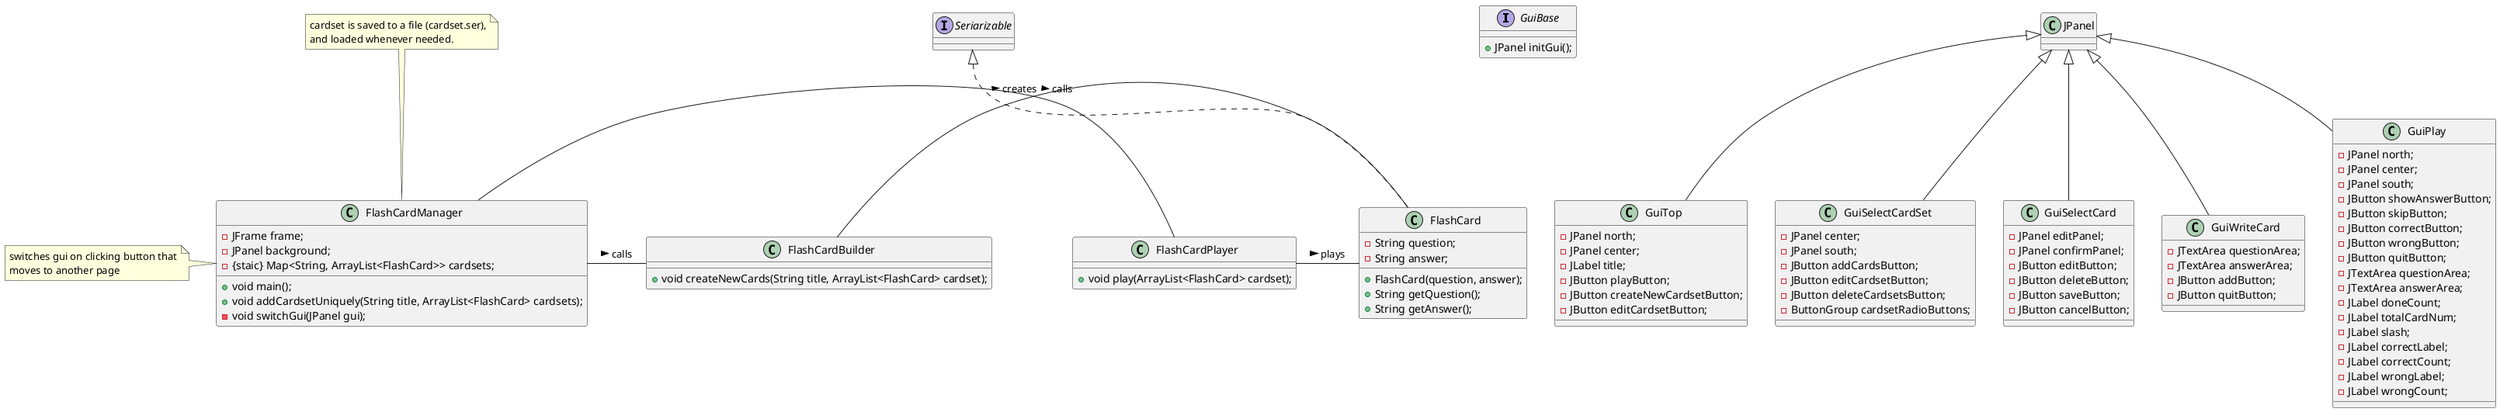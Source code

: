 /' TODO
Delete GuiBase and make all Gui class extends JPanel
--> revert the change
XXX Move all the code in initGui to constructor
Try removing all getter and setter
'/

@startuml
interface GuiBase{
	+ JPanel initGui();
}

/' Top page '/
class GuiTop extends JPanel{
	-JPanel north;
	-JPanel center;
	-JLabel title;
	-JButton playButton;
	-JButton createNewCardsetButton;
	-JButton editCardsetButton;
}

/' Page for selecting cardsets to play or add/edit cards '/
class GuiSelectCardSet extends JPanel{
	-JPanel center;
	-JPanel south;
	-JButton addCardsButton;
	-JButton editCardsetButton;
	-JButton deleteCardsetsButton;
	-ButtonGroup cardsetRadioButtons;
}

/' Page for selecting individual card to edit or delete '/
class GuiSelectCard extends JPanel{
	-JPanel editPanel;		/' panel for edit/delete button '/
	-JPanel confirmPanel;	/' panel for save/cancel button '/
	-JButton editButton;	/' panel will be switched when pressed '/
	-JButton deleteButton;	/' always confirm '/
	-JButton saveButton;	/''/
	-JButton cancelButton;	/' always confirm '/
}

/' Page to write flashcard when adding or editing '/
class GuiWriteCard extends JPanel{
	-JTextArea questionArea;
	-JTextArea answerArea;
	-JButton addButton;		/' fail if either of two textareas are empty. save every time '/
	-JButton quitButton;	/' warn if either of two textareas are not empty '/
}

/' Page for playing flashcard '/
/' TODO update variables'/
class GuiPlay extends JPanel{
	-JPanel north;
	-JPanel center;
	-JPanel south;
	-JButton showAnswerButton;
	-JButton skipButton;
	-JButton correctButton;
	-JButton wrongButton;
	-JButton quitButton;
	-JTextArea questionArea;
	-JTextArea answerArea;
	-JLabel doneCount;
	-JLabel totalCardNum;
	-JLabel slash;
	-JLabel correctLabel;
	-JLabel correctCount;
	-JLabel wrongLabel;
	-JLabel wrongCount;
}

class FlashCard implements Seriarizable{
	-String question;
	-String answer;
	+FlashCard(question, answer);
	+String getQuestion();
	+String getAnswer();
}

/' class FlashCardSet implements Seriarizable{ '/
	/' String setName '/
	/' ArrayList<FlashCard> cardset '/
/' } '/

class FlashCardPlayer{
	/' update progress label '/
	+void play(ArrayList<FlashCard> cardset);
}

class FlashCardBuilder{
	/' lock cardset.ser in advance '/
	/' TODO how? --> http://stackoverflow.com/questions/128038/how-can-i-lock-a-file-using-java-if-possible'/
	+void createNewCards(String title, ArrayList<FlashCard> cardset);
}

class FlashCardManager{
	-JFrame frame;
	-JPanel background;
	-{staic} Map<String, ArrayList<FlashCard>> cardsets;
	+void main();
	+void addCardsetUniquely(String title, ArrayList<FlashCard> cardsets);
	/' vv should it be done by GuiManager or something? '/
	-void switchGui(JPanel gui);
}
/' note left of FlashCardManager::switchGui '/
note left of FlashCardManager
	switches gui on clicking button that
	moves to another page
end note

note top of FlashCardManager
	cardset is saved to a file (cardset.ser),
	and loaded whenever needed.
end note

FlashCardPlayer - FlashCard : plays >
FlashCardBuilder - FlashCard : creates >
FlashCardManager - FlashCardPlayer : calls >
FlashCardManager - FlashCardBuilder : calls >
@enduml
